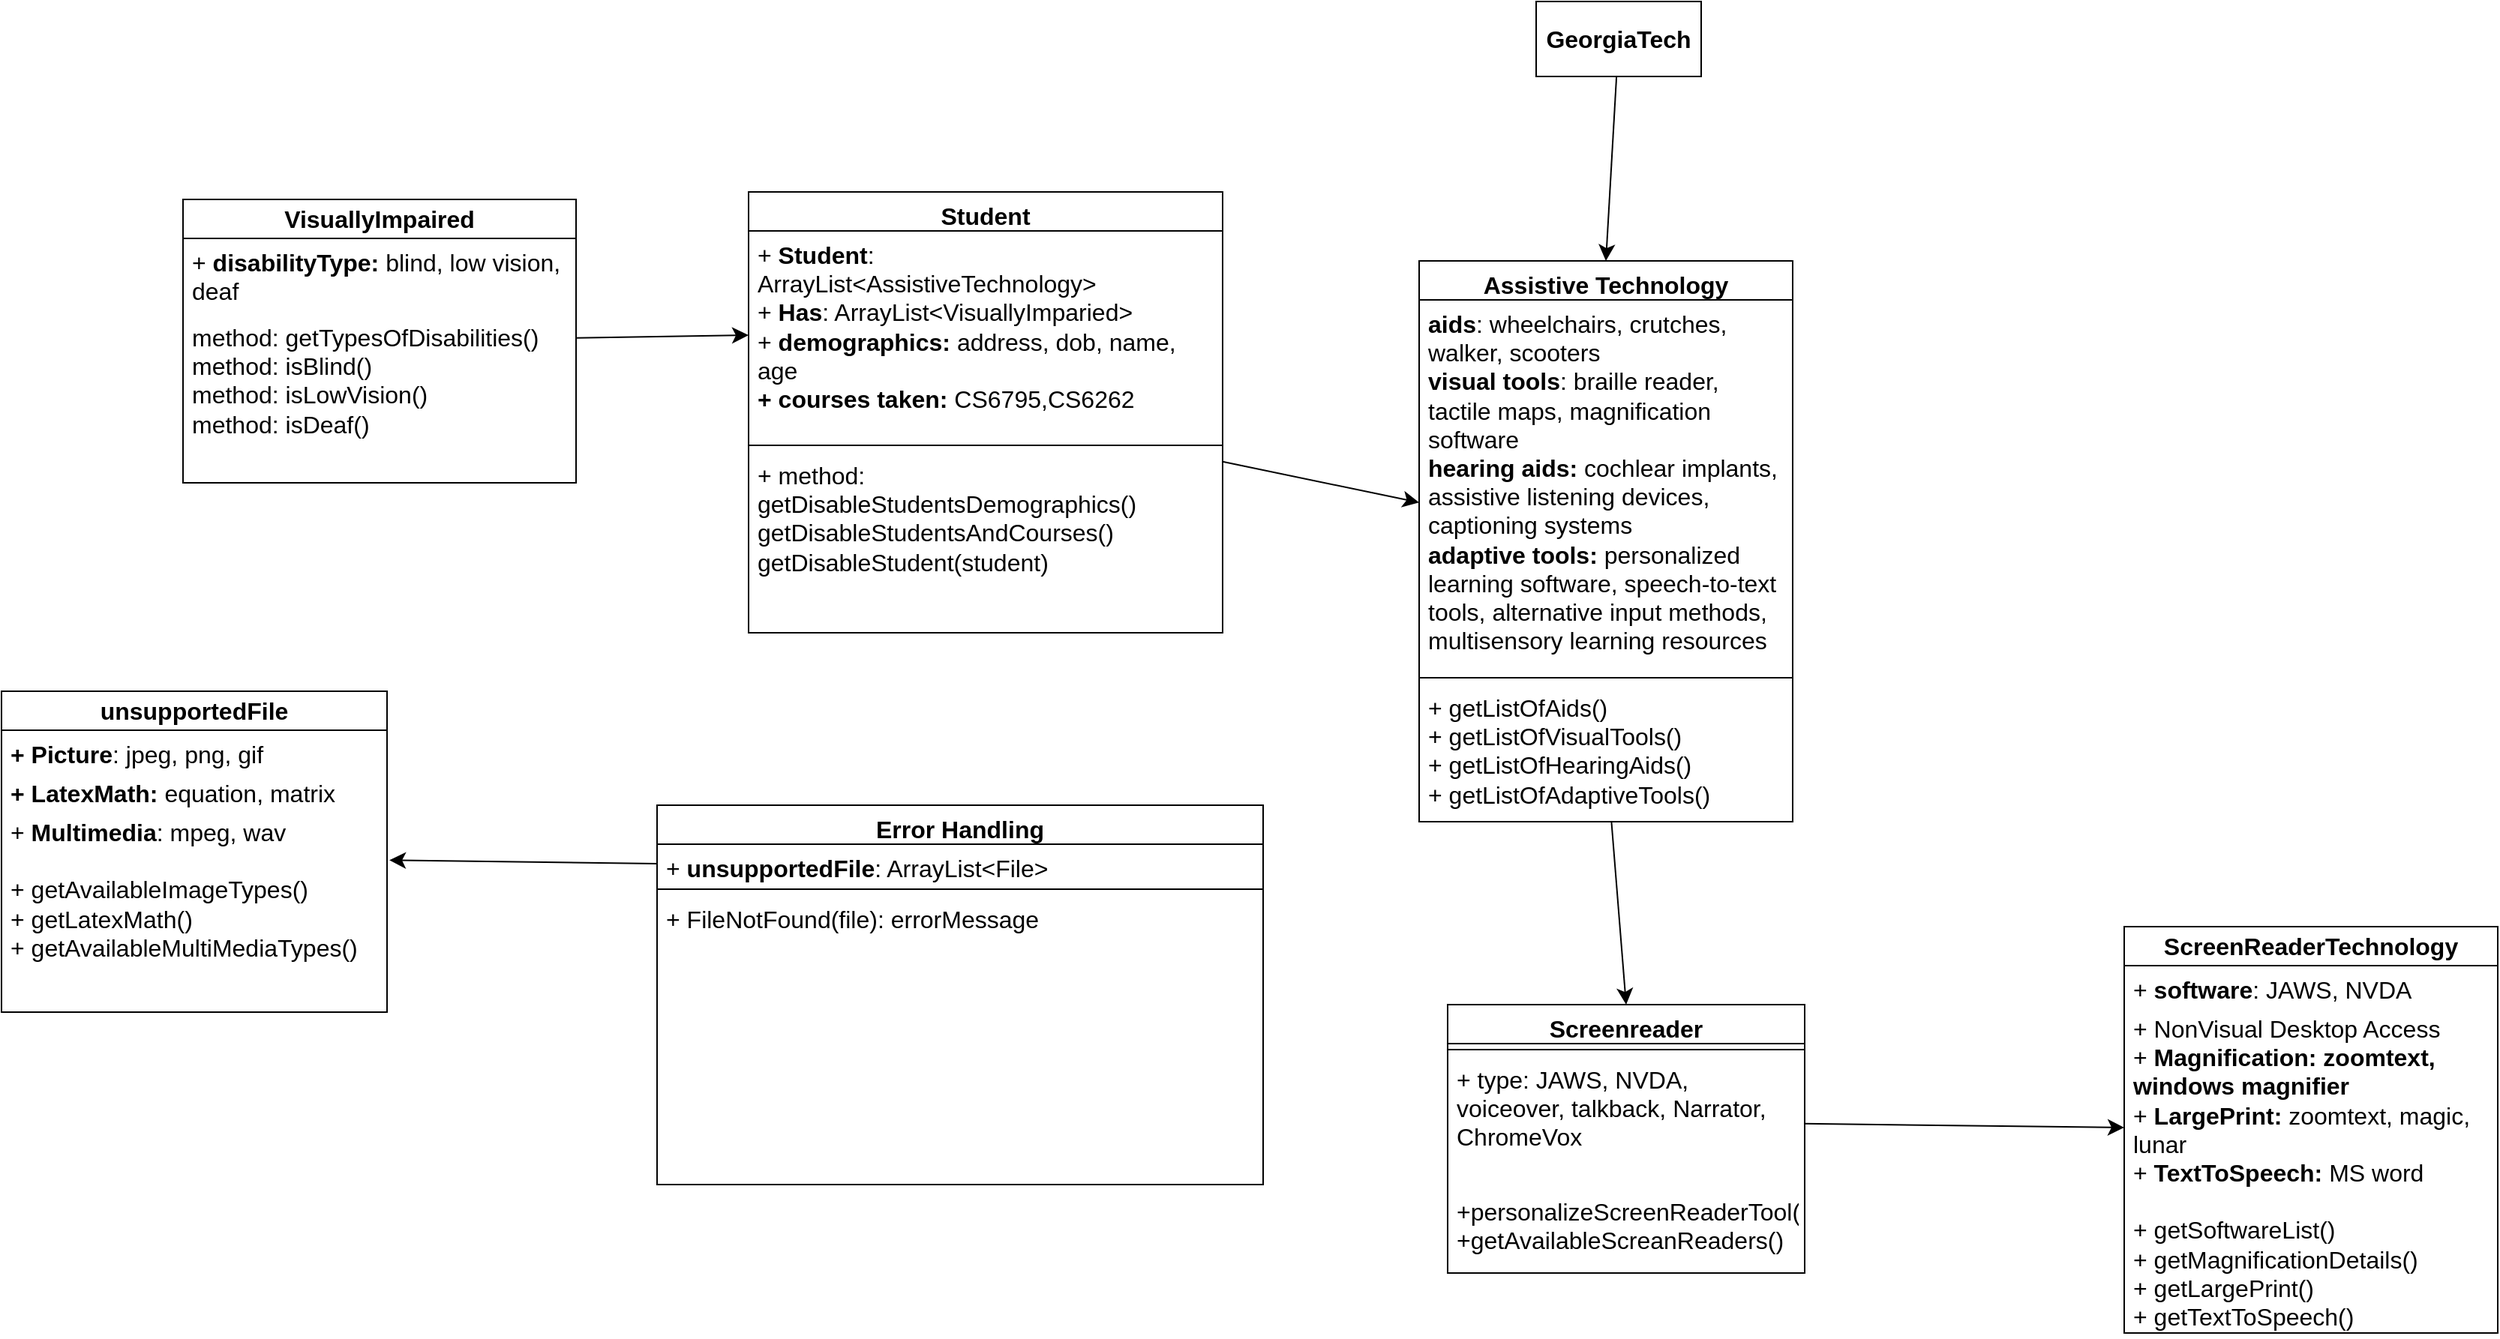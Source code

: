 <mxfile version="21.3.8" type="google">
  <diagram name="Page-1" id="hCBrN9F9kg9yELBUgHz0">
    <mxGraphModel grid="0" page="0" gridSize="10" guides="1" tooltips="1" connect="1" arrows="1" fold="1" pageScale="1" pageWidth="850" pageHeight="1100" math="0" shadow="0">
      <root>
        <mxCell id="0" />
        <mxCell id="1" parent="0" />
        <mxCell id="jCh2vAqL-qauHgvOBUfU-2" value="Assistive Technology" style="swimlane;fontStyle=1;align=center;verticalAlign=top;childLayout=stackLayout;horizontal=1;startSize=26;horizontalStack=0;resizeParent=1;resizeParentMax=0;resizeLast=0;collapsible=1;marginBottom=0;whiteSpace=wrap;html=1;fontSize=16;" vertex="1" parent="1">
          <mxGeometry x="236" y="-157" width="249" height="374" as="geometry" />
        </mxCell>
        <mxCell id="jCh2vAqL-qauHgvOBUfU-3" value="&lt;b&gt;aids&lt;/b&gt;: wheelchairs, crutches, walker, scooters&lt;br&gt;&lt;b&gt;visual tools&lt;/b&gt;: braille reader, tactile maps, magnification software&lt;br&gt;&lt;b&gt;hearing aids:&lt;/b&gt;&amp;nbsp;cochlear implants, assistive listening devices, captioning systems&lt;br&gt;&lt;b&gt;adaptive tools:&lt;/b&gt;&amp;nbsp;personalized learning software, speech-to-text tools, alternative input methods, multisensory learning resources" style="text;strokeColor=none;fillColor=none;align=left;verticalAlign=top;spacingLeft=4;spacingRight=4;overflow=hidden;rotatable=0;points=[[0,0.5],[1,0.5]];portConstraint=eastwest;whiteSpace=wrap;html=1;fontSize=16;" vertex="1" parent="jCh2vAqL-qauHgvOBUfU-2">
          <mxGeometry y="26" width="249" height="248" as="geometry" />
        </mxCell>
        <mxCell id="jCh2vAqL-qauHgvOBUfU-4" value="" style="line;strokeWidth=1;fillColor=none;align=left;verticalAlign=middle;spacingTop=-1;spacingLeft=3;spacingRight=3;rotatable=0;labelPosition=right;points=[];portConstraint=eastwest;strokeColor=inherit;fontSize=16;" vertex="1" parent="jCh2vAqL-qauHgvOBUfU-2">
          <mxGeometry y="274" width="249" height="8" as="geometry" />
        </mxCell>
        <mxCell id="jCh2vAqL-qauHgvOBUfU-5" value="+ getListOfAids()&lt;br&gt;+ getListOfVisualTools()&lt;br&gt;+ getListOfHearingAids()&lt;br&gt;+ getListOfAdaptiveTools()" style="text;strokeColor=none;fillColor=none;align=left;verticalAlign=top;spacingLeft=4;spacingRight=4;overflow=hidden;rotatable=0;points=[[0,0.5],[1,0.5]];portConstraint=eastwest;whiteSpace=wrap;html=1;fontSize=16;" vertex="1" parent="jCh2vAqL-qauHgvOBUfU-2">
          <mxGeometry y="282" width="249" height="92" as="geometry" />
        </mxCell>
        <mxCell id="jCh2vAqL-qauHgvOBUfU-7" value="Error Handling" style="swimlane;fontStyle=1;align=center;verticalAlign=top;childLayout=stackLayout;horizontal=1;startSize=26;horizontalStack=0;resizeParent=1;resizeParentMax=0;resizeLast=0;collapsible=1;marginBottom=0;whiteSpace=wrap;html=1;fontSize=16;" vertex="1" parent="1">
          <mxGeometry x="-272" y="206" width="404" height="253" as="geometry" />
        </mxCell>
        <mxCell id="jCh2vAqL-qauHgvOBUfU-8" value="+ &lt;b&gt;unsupportedFile&lt;/b&gt;: ArrayList&amp;lt;File&amp;gt;" style="text;strokeColor=none;fillColor=none;align=left;verticalAlign=top;spacingLeft=4;spacingRight=4;overflow=hidden;rotatable=0;points=[[0,0.5],[1,0.5]];portConstraint=eastwest;whiteSpace=wrap;html=1;fontSize=16;" vertex="1" parent="jCh2vAqL-qauHgvOBUfU-7">
          <mxGeometry y="26" width="404" height="26" as="geometry" />
        </mxCell>
        <mxCell id="jCh2vAqL-qauHgvOBUfU-9" value="" style="line;strokeWidth=1;fillColor=none;align=left;verticalAlign=middle;spacingTop=-1;spacingLeft=3;spacingRight=3;rotatable=0;labelPosition=right;points=[];portConstraint=eastwest;strokeColor=inherit;fontSize=16;" vertex="1" parent="jCh2vAqL-qauHgvOBUfU-7">
          <mxGeometry y="52" width="404" height="8" as="geometry" />
        </mxCell>
        <mxCell id="jCh2vAqL-qauHgvOBUfU-10" value="+ FileNotFound(file): errorMessage" style="text;strokeColor=none;fillColor=none;align=left;verticalAlign=top;spacingLeft=4;spacingRight=4;overflow=hidden;rotatable=0;points=[[0,0.5],[1,0.5]];portConstraint=eastwest;whiteSpace=wrap;html=1;fontSize=16;" vertex="1" parent="jCh2vAqL-qauHgvOBUfU-7">
          <mxGeometry y="60" width="404" height="193" as="geometry" />
        </mxCell>
        <mxCell id="jCh2vAqL-qauHgvOBUfU-11" value="Screenreader" style="swimlane;fontStyle=1;align=center;verticalAlign=top;childLayout=stackLayout;horizontal=1;startSize=26;horizontalStack=0;resizeParent=1;resizeParentMax=0;resizeLast=0;collapsible=1;marginBottom=0;whiteSpace=wrap;html=1;fontSize=16;" vertex="1" parent="1">
          <mxGeometry x="255" y="339" width="238" height="179" as="geometry" />
        </mxCell>
        <mxCell id="jCh2vAqL-qauHgvOBUfU-13" value="" style="line;strokeWidth=1;fillColor=none;align=left;verticalAlign=middle;spacingTop=-1;spacingLeft=3;spacingRight=3;rotatable=0;labelPosition=right;points=[];portConstraint=eastwest;strokeColor=inherit;fontSize=16;" vertex="1" parent="jCh2vAqL-qauHgvOBUfU-11">
          <mxGeometry y="26" width="238" height="8" as="geometry" />
        </mxCell>
        <mxCell id="jCh2vAqL-qauHgvOBUfU-12" value="+ type: JAWS, NVDA, voiceover, talkback, Narrator, ChromeVox" style="text;strokeColor=none;fillColor=none;align=left;verticalAlign=top;spacingLeft=4;spacingRight=4;overflow=hidden;rotatable=0;points=[[0,0.5],[1,0.5]];portConstraint=eastwest;whiteSpace=wrap;html=1;fontSize=16;" vertex="1" parent="jCh2vAqL-qauHgvOBUfU-11">
          <mxGeometry y="34" width="238" height="88" as="geometry" />
        </mxCell>
        <mxCell id="jCh2vAqL-qauHgvOBUfU-14" value="+personalizeScreenReaderTool()&lt;br&gt;+getAvailableScreanReaders()" style="text;strokeColor=none;fillColor=none;align=left;verticalAlign=top;spacingLeft=4;spacingRight=4;overflow=hidden;rotatable=0;points=[[0,0.5],[1,0.5]];portConstraint=eastwest;whiteSpace=wrap;html=1;fontSize=16;" vertex="1" parent="jCh2vAqL-qauHgvOBUfU-11">
          <mxGeometry y="122" width="238" height="57" as="geometry" />
        </mxCell>
        <mxCell id="jCh2vAqL-qauHgvOBUfU-15" style="edgeStyle=none;curved=1;rounded=0;orthogonalLoop=1;jettySize=auto;html=1;entryX=0.5;entryY=0;entryDx=0;entryDy=0;fontSize=12;startSize=8;endSize=8;" edge="1" parent="1" source="jCh2vAqL-qauHgvOBUfU-5" target="jCh2vAqL-qauHgvOBUfU-11">
          <mxGeometry relative="1" as="geometry" />
        </mxCell>
        <mxCell id="jCh2vAqL-qauHgvOBUfU-51" style="edgeStyle=none;curved=1;rounded=0;orthogonalLoop=1;jettySize=auto;html=1;entryX=0;entryY=0.5;entryDx=0;entryDy=0;fontSize=12;startSize=8;endSize=8;" edge="1" parent="1" source="jCh2vAqL-qauHgvOBUfU-16" target="jCh2vAqL-qauHgvOBUfU-48">
          <mxGeometry relative="1" as="geometry" />
        </mxCell>
        <mxCell id="jCh2vAqL-qauHgvOBUfU-16" value="&lt;b&gt;VisuallyImpaired&lt;/b&gt;" style="swimlane;fontStyle=0;childLayout=stackLayout;horizontal=1;startSize=26;fillColor=none;horizontalStack=0;resizeParent=1;resizeParentMax=0;resizeLast=0;collapsible=1;marginBottom=0;whiteSpace=wrap;html=1;fontSize=16;" vertex="1" parent="1">
          <mxGeometry x="-588" y="-198" width="262" height="189" as="geometry" />
        </mxCell>
        <mxCell id="jCh2vAqL-qauHgvOBUfU-17" value="+ &lt;b&gt;disabilityType:&lt;/b&gt; blind, low vision, deaf" style="text;strokeColor=none;fillColor=none;align=left;verticalAlign=top;spacingLeft=4;spacingRight=4;overflow=hidden;rotatable=0;points=[[0,0.5],[1,0.5]];portConstraint=eastwest;whiteSpace=wrap;html=1;fontSize=16;" vertex="1" parent="jCh2vAqL-qauHgvOBUfU-16">
          <mxGeometry y="26" width="262" height="50" as="geometry" />
        </mxCell>
        <mxCell id="jCh2vAqL-qauHgvOBUfU-19" value="method: getTypesOfDisabilities()&lt;br&gt;method: isBlind()&lt;br&gt;method: isLowVision()&lt;br&gt;method: isDeaf()" style="text;strokeColor=none;fillColor=none;align=left;verticalAlign=top;spacingLeft=4;spacingRight=4;overflow=hidden;rotatable=0;points=[[0,0.5],[1,0.5]];portConstraint=eastwest;whiteSpace=wrap;html=1;fontSize=16;" vertex="1" parent="jCh2vAqL-qauHgvOBUfU-16">
          <mxGeometry y="76" width="262" height="113" as="geometry" />
        </mxCell>
        <mxCell id="jCh2vAqL-qauHgvOBUfU-23" value="&lt;b&gt;unsupportedFile&lt;/b&gt;" style="swimlane;fontStyle=0;childLayout=stackLayout;horizontal=1;startSize=26;fillColor=none;horizontalStack=0;resizeParent=1;resizeParentMax=0;resizeLast=0;collapsible=1;marginBottom=0;whiteSpace=wrap;html=1;fontSize=16;" vertex="1" parent="1">
          <mxGeometry x="-709" y="130" width="257" height="214" as="geometry" />
        </mxCell>
        <mxCell id="jCh2vAqL-qauHgvOBUfU-24" value="&lt;b&gt;+ Picture&lt;/b&gt;: jpeg, png, gif" style="text;strokeColor=none;fillColor=none;align=left;verticalAlign=top;spacingLeft=4;spacingRight=4;overflow=hidden;rotatable=0;points=[[0,0.5],[1,0.5]];portConstraint=eastwest;whiteSpace=wrap;html=1;fontSize=16;" vertex="1" parent="jCh2vAqL-qauHgvOBUfU-23">
          <mxGeometry y="26" width="257" height="26" as="geometry" />
        </mxCell>
        <mxCell id="jCh2vAqL-qauHgvOBUfU-25" value="&lt;b&gt;+ LatexMath:&amp;nbsp;&lt;/b&gt;equation, matrix" style="text;strokeColor=none;fillColor=none;align=left;verticalAlign=top;spacingLeft=4;spacingRight=4;overflow=hidden;rotatable=0;points=[[0,0.5],[1,0.5]];portConstraint=eastwest;whiteSpace=wrap;html=1;fontSize=16;" vertex="1" parent="jCh2vAqL-qauHgvOBUfU-23">
          <mxGeometry y="52" width="257" height="26" as="geometry" />
        </mxCell>
        <mxCell id="jCh2vAqL-qauHgvOBUfU-26" value="+ &lt;b&gt;Multimedia&lt;/b&gt;: mpeg, wav&lt;br&gt;&lt;br&gt;+ getAvailableImageTypes()&lt;br&gt;+ getLatexMath()&lt;br&gt;+ getAvailableMultiMediaTypes()" style="text;strokeColor=none;fillColor=none;align=left;verticalAlign=top;spacingLeft=4;spacingRight=4;overflow=hidden;rotatable=0;points=[[0,0.5],[1,0.5]];portConstraint=eastwest;whiteSpace=wrap;html=1;fontSize=16;" vertex="1" parent="jCh2vAqL-qauHgvOBUfU-23">
          <mxGeometry y="78" width="257" height="136" as="geometry" />
        </mxCell>
        <mxCell id="jCh2vAqL-qauHgvOBUfU-32" style="edgeStyle=none;curved=1;rounded=0;orthogonalLoop=1;jettySize=auto;html=1;exitX=0;exitY=0.5;exitDx=0;exitDy=0;entryX=1.006;entryY=0.255;entryDx=0;entryDy=0;fontSize=12;startSize=8;endSize=8;entryPerimeter=0;" edge="1" parent="1" source="jCh2vAqL-qauHgvOBUfU-8" target="jCh2vAqL-qauHgvOBUfU-26">
          <mxGeometry relative="1" as="geometry" />
        </mxCell>
        <mxCell id="jCh2vAqL-qauHgvOBUfU-33" value="&lt;b&gt;ScreenReaderTechnology&lt;/b&gt;" style="swimlane;fontStyle=0;childLayout=stackLayout;horizontal=1;startSize=26;fillColor=none;horizontalStack=0;resizeParent=1;resizeParentMax=0;resizeLast=0;collapsible=1;marginBottom=0;whiteSpace=wrap;html=1;fontSize=16;" vertex="1" parent="1">
          <mxGeometry x="706" y="287" width="249" height="271" as="geometry" />
        </mxCell>
        <mxCell id="jCh2vAqL-qauHgvOBUfU-34" value="+ &lt;b&gt;software&lt;/b&gt;: JAWS, NVDA" style="text;strokeColor=none;fillColor=none;align=left;verticalAlign=top;spacingLeft=4;spacingRight=4;overflow=hidden;rotatable=0;points=[[0,0.5],[1,0.5]];portConstraint=eastwest;whiteSpace=wrap;html=1;fontSize=16;" vertex="1" parent="jCh2vAqL-qauHgvOBUfU-33">
          <mxGeometry y="26" width="249" height="26" as="geometry" />
        </mxCell>
        <mxCell id="jCh2vAqL-qauHgvOBUfU-35" value="+ NonVisual Desktop Access&lt;br&gt;+ &lt;b&gt;Magnification: zoomtext, windows magnifier&lt;/b&gt;&lt;br&gt;+ &lt;b&gt;LargePrint: &lt;/b&gt;zoomtext, magic, lunar&lt;br&gt;+ &lt;b&gt;TextToSpeech: &lt;/b&gt;MS word&lt;br&gt;&lt;br&gt;+ getSoftwareList()&lt;br&gt;+ getMagnificationDetails()&lt;br&gt;+ getLargePrint()&lt;br&gt;+ getTextToSpeech()" style="text;strokeColor=none;fillColor=none;align=left;verticalAlign=top;spacingLeft=4;spacingRight=4;overflow=hidden;rotatable=0;points=[[0,0.5],[1,0.5]];portConstraint=eastwest;whiteSpace=wrap;html=1;fontSize=16;" vertex="1" parent="jCh2vAqL-qauHgvOBUfU-33">
          <mxGeometry y="52" width="249" height="219" as="geometry" />
        </mxCell>
        <mxCell id="jCh2vAqL-qauHgvOBUfU-37" style="edgeStyle=none;curved=1;rounded=0;orthogonalLoop=1;jettySize=auto;html=1;fontSize=12;startSize=8;endSize=8;" edge="1" parent="1" source="jCh2vAqL-qauHgvOBUfU-12" target="jCh2vAqL-qauHgvOBUfU-33">
          <mxGeometry relative="1" as="geometry" />
        </mxCell>
        <mxCell id="jCh2vAqL-qauHgvOBUfU-45" style="edgeStyle=none;curved=1;rounded=0;orthogonalLoop=1;jettySize=auto;html=1;entryX=0.5;entryY=0;entryDx=0;entryDy=0;fontSize=12;startSize=8;endSize=8;" edge="1" parent="1" source="jCh2vAqL-qauHgvOBUfU-42" target="jCh2vAqL-qauHgvOBUfU-2">
          <mxGeometry relative="1" as="geometry" />
        </mxCell>
        <mxCell id="jCh2vAqL-qauHgvOBUfU-42" value="&lt;b&gt;GeorgiaTech&lt;/b&gt;" style="html=1;whiteSpace=wrap;fontSize=16;" vertex="1" parent="1">
          <mxGeometry x="314" y="-330" width="110" height="50" as="geometry" />
        </mxCell>
        <mxCell id="jCh2vAqL-qauHgvOBUfU-56" style="edgeStyle=none;curved=1;rounded=0;orthogonalLoop=1;jettySize=auto;html=1;fontSize=12;startSize=8;endSize=8;" edge="1" parent="1" source="jCh2vAqL-qauHgvOBUfU-47" target="jCh2vAqL-qauHgvOBUfU-2">
          <mxGeometry relative="1" as="geometry" />
        </mxCell>
        <mxCell id="jCh2vAqL-qauHgvOBUfU-47" value="Student" style="swimlane;fontStyle=1;align=center;verticalAlign=top;childLayout=stackLayout;horizontal=1;startSize=26;horizontalStack=0;resizeParent=1;resizeParentMax=0;resizeLast=0;collapsible=1;marginBottom=0;whiteSpace=wrap;html=1;fontSize=16;" vertex="1" parent="1">
          <mxGeometry x="-211" y="-203" width="316" height="294" as="geometry" />
        </mxCell>
        <mxCell id="jCh2vAqL-qauHgvOBUfU-48" value="+ &lt;b&gt;Student&lt;/b&gt;: ArrayList&amp;lt;AssistiveTechnology&amp;gt;&lt;br&gt;+ &lt;b&gt;Has&lt;/b&gt;: ArrayList&amp;lt;VisuallyImparied&amp;gt;&lt;br&gt;+ &lt;b&gt;demographics: &lt;/b&gt;address, dob, name, age&lt;br&gt;&lt;b&gt;+ courses taken: &lt;/b&gt;CS6795,CS6262" style="text;strokeColor=none;fillColor=none;align=left;verticalAlign=top;spacingLeft=4;spacingRight=4;overflow=hidden;rotatable=0;points=[[0,0.5],[1,0.5]];portConstraint=eastwest;whiteSpace=wrap;html=1;fontSize=16;" vertex="1" parent="jCh2vAqL-qauHgvOBUfU-47">
          <mxGeometry y="26" width="316" height="139" as="geometry" />
        </mxCell>
        <mxCell id="jCh2vAqL-qauHgvOBUfU-49" value="" style="line;strokeWidth=1;fillColor=none;align=left;verticalAlign=middle;spacingTop=-1;spacingLeft=3;spacingRight=3;rotatable=0;labelPosition=right;points=[];portConstraint=eastwest;strokeColor=inherit;fontSize=16;" vertex="1" parent="jCh2vAqL-qauHgvOBUfU-47">
          <mxGeometry y="165" width="316" height="8" as="geometry" />
        </mxCell>
        <mxCell id="jCh2vAqL-qauHgvOBUfU-50" value="+ method: getDisableStudentsDemographics()&lt;br&gt;getDisableStudentsAndCourses()&lt;br&gt;getDisableStudent(student)" style="text;strokeColor=none;fillColor=none;align=left;verticalAlign=top;spacingLeft=4;spacingRight=4;overflow=hidden;rotatable=0;points=[[0,0.5],[1,0.5]];portConstraint=eastwest;whiteSpace=wrap;html=1;fontSize=16;" vertex="1" parent="jCh2vAqL-qauHgvOBUfU-47">
          <mxGeometry y="173" width="316" height="121" as="geometry" />
        </mxCell>
      </root>
    </mxGraphModel>
  </diagram>
</mxfile>
